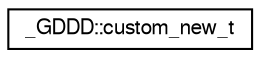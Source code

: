 digraph "Graphical Class Hierarchy"
{
  edge [fontname="FreeSans",fontsize="10",labelfontname="FreeSans",labelfontsize="10"];
  node [fontname="FreeSans",fontsize="10",shape=record];
  rankdir="LR";
  Node1 [label="_GDDD::custom_new_t",height=0.2,width=0.4,color="black", fillcolor="white", style="filled",URL="$struct__GDDD_1_1custom__new__t.html",tooltip="an empty struct tag type used to disambiguate between different variants of the operator new for _GDD..."];
}
